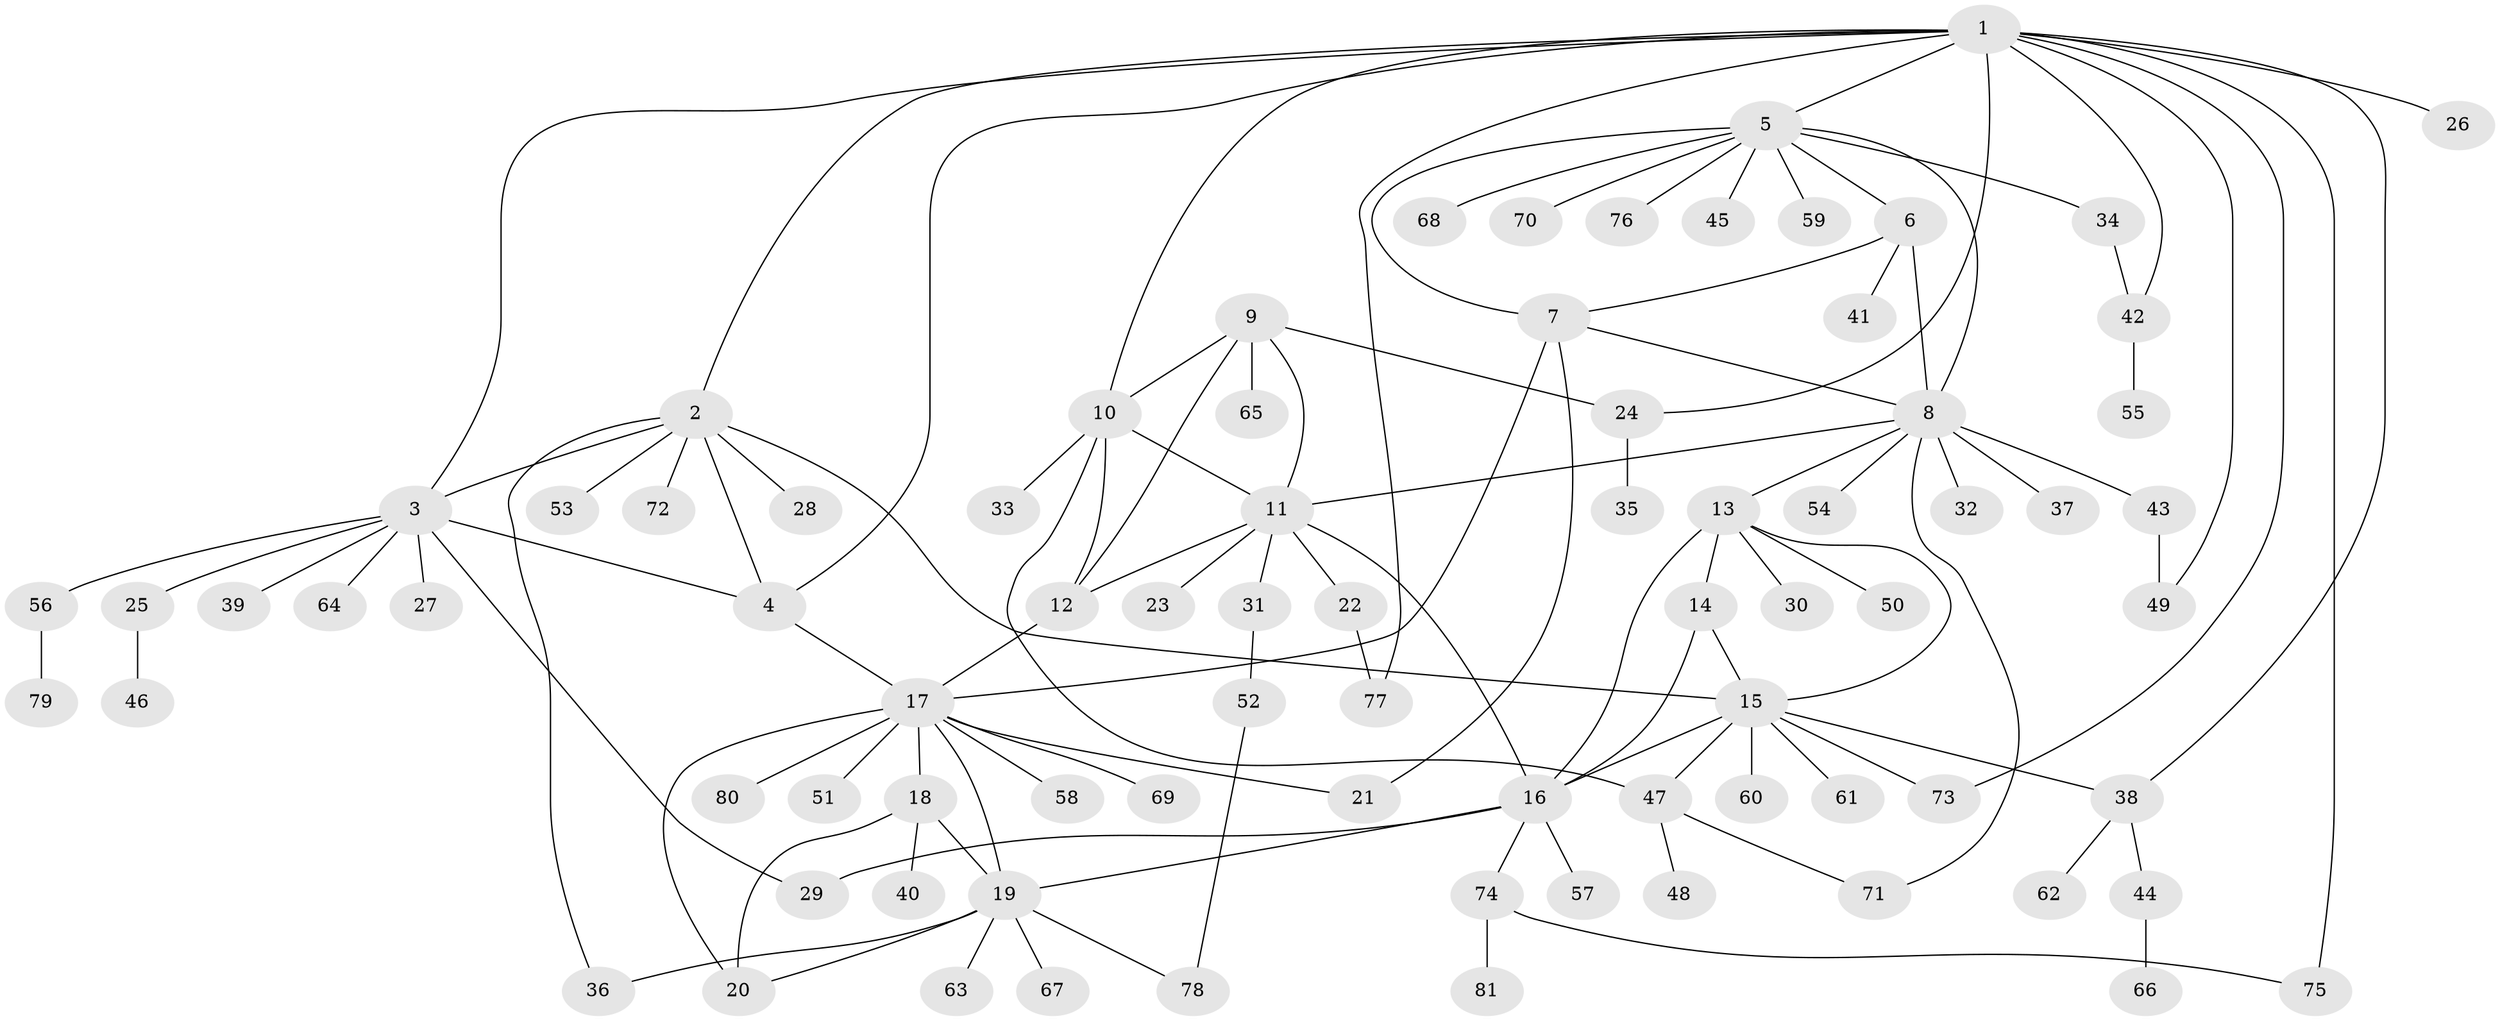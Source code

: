 // coarse degree distribution, {12: 0.02040816326530612, 7: 0.061224489795918366, 8: 0.02040816326530612, 9: 0.02040816326530612, 3: 0.10204081632653061, 10: 0.02040816326530612, 5: 0.04081632653061224, 4: 0.04081632653061224, 6: 0.061224489795918366, 2: 0.1836734693877551, 1: 0.42857142857142855}
// Generated by graph-tools (version 1.1) at 2025/52/03/04/25 22:52:44]
// undirected, 81 vertices, 114 edges
graph export_dot {
  node [color=gray90,style=filled];
  1;
  2;
  3;
  4;
  5;
  6;
  7;
  8;
  9;
  10;
  11;
  12;
  13;
  14;
  15;
  16;
  17;
  18;
  19;
  20;
  21;
  22;
  23;
  24;
  25;
  26;
  27;
  28;
  29;
  30;
  31;
  32;
  33;
  34;
  35;
  36;
  37;
  38;
  39;
  40;
  41;
  42;
  43;
  44;
  45;
  46;
  47;
  48;
  49;
  50;
  51;
  52;
  53;
  54;
  55;
  56;
  57;
  58;
  59;
  60;
  61;
  62;
  63;
  64;
  65;
  66;
  67;
  68;
  69;
  70;
  71;
  72;
  73;
  74;
  75;
  76;
  77;
  78;
  79;
  80;
  81;
  1 -- 2;
  1 -- 3;
  1 -- 4;
  1 -- 5;
  1 -- 10;
  1 -- 24;
  1 -- 26;
  1 -- 38;
  1 -- 42;
  1 -- 49;
  1 -- 73;
  1 -- 75;
  1 -- 77;
  2 -- 3;
  2 -- 4;
  2 -- 15;
  2 -- 28;
  2 -- 36;
  2 -- 53;
  2 -- 72;
  3 -- 4;
  3 -- 25;
  3 -- 27;
  3 -- 29;
  3 -- 39;
  3 -- 56;
  3 -- 64;
  4 -- 17;
  5 -- 6;
  5 -- 7;
  5 -- 8;
  5 -- 34;
  5 -- 45;
  5 -- 59;
  5 -- 68;
  5 -- 70;
  5 -- 76;
  6 -- 7;
  6 -- 8;
  6 -- 41;
  7 -- 8;
  7 -- 17;
  7 -- 21;
  8 -- 11;
  8 -- 13;
  8 -- 32;
  8 -- 37;
  8 -- 43;
  8 -- 54;
  8 -- 71;
  9 -- 10;
  9 -- 11;
  9 -- 12;
  9 -- 24;
  9 -- 65;
  10 -- 11;
  10 -- 12;
  10 -- 33;
  10 -- 47;
  11 -- 12;
  11 -- 16;
  11 -- 22;
  11 -- 23;
  11 -- 31;
  12 -- 17;
  13 -- 14;
  13 -- 15;
  13 -- 16;
  13 -- 30;
  13 -- 50;
  14 -- 15;
  14 -- 16;
  15 -- 16;
  15 -- 38;
  15 -- 47;
  15 -- 60;
  15 -- 61;
  15 -- 73;
  16 -- 19;
  16 -- 29;
  16 -- 57;
  16 -- 74;
  17 -- 18;
  17 -- 19;
  17 -- 20;
  17 -- 21;
  17 -- 51;
  17 -- 58;
  17 -- 69;
  17 -- 80;
  18 -- 19;
  18 -- 20;
  18 -- 40;
  19 -- 20;
  19 -- 36;
  19 -- 63;
  19 -- 67;
  19 -- 78;
  22 -- 77;
  24 -- 35;
  25 -- 46;
  31 -- 52;
  34 -- 42;
  38 -- 44;
  38 -- 62;
  42 -- 55;
  43 -- 49;
  44 -- 66;
  47 -- 48;
  47 -- 71;
  52 -- 78;
  56 -- 79;
  74 -- 75;
  74 -- 81;
}
